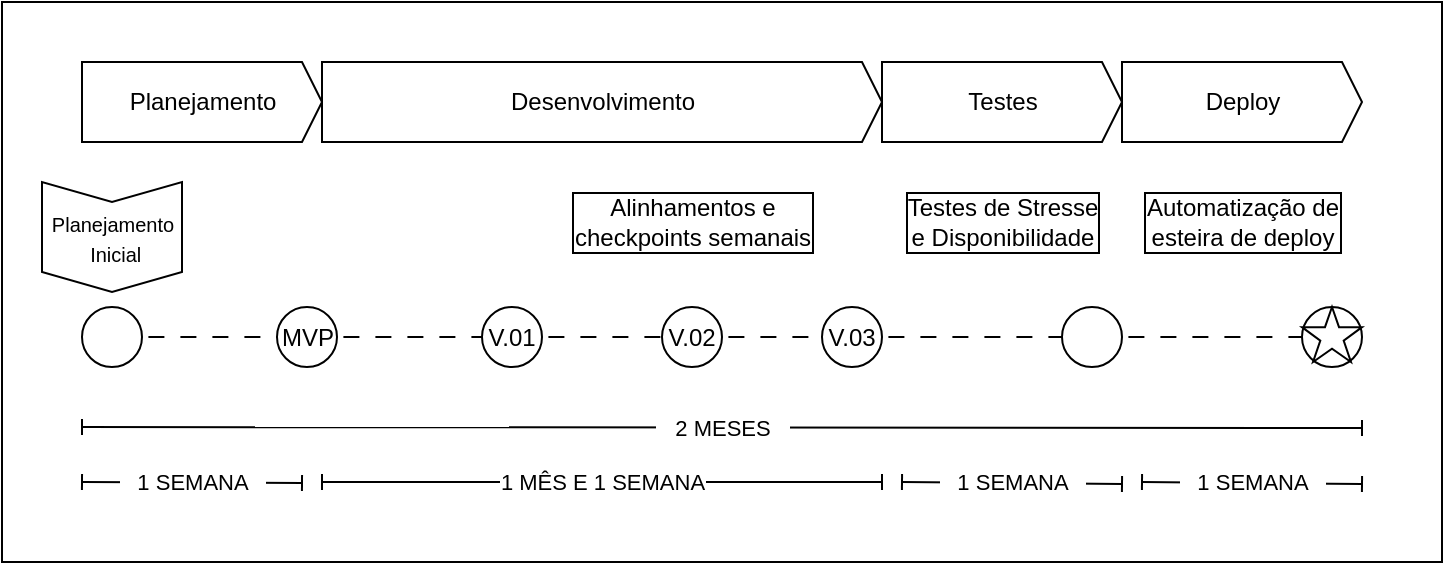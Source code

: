 <mxfile version="22.1.18" type="github">
  <diagram name="Page-1" id="jvHXsrBljIZh9Bcvvygx">
    <mxGraphModel dx="733" dy="390" grid="1" gridSize="10" guides="1" tooltips="1" connect="1" arrows="1" fold="1" page="1" pageScale="1" pageWidth="850" pageHeight="1100" math="0" shadow="0">
      <root>
        <mxCell id="0" />
        <mxCell id="1" parent="0" />
        <mxCell id="OGMLSJQyytf993Z_IZep-33" value="" style="rounded=0;whiteSpace=wrap;html=1;" vertex="1" parent="1">
          <mxGeometry x="40" y="50" width="720" height="280" as="geometry" />
        </mxCell>
        <mxCell id="OGMLSJQyytf993Z_IZep-26" value="" style="ellipse;whiteSpace=wrap;html=1;aspect=fixed;" vertex="1" parent="1">
          <mxGeometry x="690" y="202.5" width="30" height="30" as="geometry" />
        </mxCell>
        <mxCell id="OGMLSJQyytf993Z_IZep-3" value="Planejamento" style="html=1;shadow=0;dashed=0;align=center;verticalAlign=middle;shape=mxgraph.arrows2.arrow;dy=0;dx=10;notch=0;" vertex="1" parent="1">
          <mxGeometry x="80" y="80" width="120" height="40" as="geometry" />
        </mxCell>
        <mxCell id="OGMLSJQyytf993Z_IZep-4" value="Desenvolvimento" style="html=1;shadow=0;dashed=0;align=center;verticalAlign=middle;shape=mxgraph.arrows2.arrow;dy=0;dx=10;notch=0;" vertex="1" parent="1">
          <mxGeometry x="200" y="80" width="280" height="40" as="geometry" />
        </mxCell>
        <mxCell id="OGMLSJQyytf993Z_IZep-5" value="Testes" style="html=1;shadow=0;dashed=0;align=center;verticalAlign=middle;shape=mxgraph.arrows2.arrow;dy=0;dx=10;notch=0;" vertex="1" parent="1">
          <mxGeometry x="480" y="80" width="120" height="40" as="geometry" />
        </mxCell>
        <mxCell id="OGMLSJQyytf993Z_IZep-6" value="Deploy" style="html=1;shadow=0;dashed=0;align=center;verticalAlign=middle;shape=mxgraph.arrows2.arrow;dy=0;dx=10;notch=0;" vertex="1" parent="1">
          <mxGeometry x="600" y="80" width="120" height="40" as="geometry" />
        </mxCell>
        <mxCell id="OGMLSJQyytf993Z_IZep-7" value="" style="html=1;shadow=0;dashed=0;align=center;verticalAlign=middle;shape=mxgraph.arrows2.arrow;dy=0;dx=10;notch=10;rotation=90;whiteSpace=wrap;" vertex="1" parent="1">
          <mxGeometry x="67.5" y="132.5" width="55" height="70" as="geometry" />
        </mxCell>
        <mxCell id="OGMLSJQyytf993Z_IZep-8" value="&lt;font style=&quot;font-size: 10px;&quot;&gt;Planejamento&lt;br&gt;&amp;nbsp;Inicial&lt;/font&gt;" style="text;html=1;align=center;verticalAlign=middle;resizable=0;points=[];autosize=1;strokeColor=none;fillColor=none;" vertex="1" parent="1">
          <mxGeometry x="55" y="147.5" width="80" height="40" as="geometry" />
        </mxCell>
        <mxCell id="OGMLSJQyytf993Z_IZep-11" style="edgeStyle=orthogonalEdgeStyle;rounded=0;orthogonalLoop=1;jettySize=auto;html=1;exitX=1;exitY=0.5;exitDx=0;exitDy=0;entryX=0;entryY=0.5;entryDx=0;entryDy=0;endArrow=none;endFill=0;flowAnimation=1;" edge="1" parent="1" source="OGMLSJQyytf993Z_IZep-9" target="OGMLSJQyytf993Z_IZep-10">
          <mxGeometry relative="1" as="geometry" />
        </mxCell>
        <mxCell id="OGMLSJQyytf993Z_IZep-9" value="" style="ellipse;whiteSpace=wrap;html=1;aspect=fixed;" vertex="1" parent="1">
          <mxGeometry x="80" y="202.5" width="30" height="30" as="geometry" />
        </mxCell>
        <mxCell id="OGMLSJQyytf993Z_IZep-15" style="edgeStyle=orthogonalEdgeStyle;rounded=0;orthogonalLoop=1;jettySize=auto;html=1;exitX=1;exitY=0.5;exitDx=0;exitDy=0;endArrow=none;endFill=0;flowAnimation=1;" edge="1" parent="1" source="OGMLSJQyytf993Z_IZep-10" target="OGMLSJQyytf993Z_IZep-12">
          <mxGeometry relative="1" as="geometry" />
        </mxCell>
        <mxCell id="OGMLSJQyytf993Z_IZep-10" value="MVP" style="ellipse;whiteSpace=wrap;html=1;aspect=fixed;" vertex="1" parent="1">
          <mxGeometry x="177.5" y="202.5" width="30" height="30" as="geometry" />
        </mxCell>
        <mxCell id="OGMLSJQyytf993Z_IZep-16" style="edgeStyle=orthogonalEdgeStyle;rounded=0;orthogonalLoop=1;jettySize=auto;html=1;exitX=1;exitY=0.5;exitDx=0;exitDy=0;entryX=0;entryY=0.5;entryDx=0;entryDy=0;endArrow=none;endFill=0;flowAnimation=1;" edge="1" parent="1" source="OGMLSJQyytf993Z_IZep-12" target="OGMLSJQyytf993Z_IZep-13">
          <mxGeometry relative="1" as="geometry" />
        </mxCell>
        <mxCell id="OGMLSJQyytf993Z_IZep-12" value="V.01" style="ellipse;whiteSpace=wrap;html=1;aspect=fixed;" vertex="1" parent="1">
          <mxGeometry x="280" y="202.5" width="30" height="30" as="geometry" />
        </mxCell>
        <mxCell id="OGMLSJQyytf993Z_IZep-17" style="edgeStyle=orthogonalEdgeStyle;rounded=0;orthogonalLoop=1;jettySize=auto;html=1;exitX=1;exitY=0.5;exitDx=0;exitDy=0;entryX=0;entryY=0.5;entryDx=0;entryDy=0;endArrow=none;endFill=0;flowAnimation=1;" edge="1" parent="1" source="OGMLSJQyytf993Z_IZep-13" target="OGMLSJQyytf993Z_IZep-14">
          <mxGeometry relative="1" as="geometry" />
        </mxCell>
        <mxCell id="OGMLSJQyytf993Z_IZep-13" value="V.02" style="ellipse;whiteSpace=wrap;html=1;aspect=fixed;" vertex="1" parent="1">
          <mxGeometry x="370" y="202.5" width="30" height="30" as="geometry" />
        </mxCell>
        <mxCell id="OGMLSJQyytf993Z_IZep-22" style="edgeStyle=orthogonalEdgeStyle;rounded=0;orthogonalLoop=1;jettySize=auto;html=1;exitX=1;exitY=0.5;exitDx=0;exitDy=0;entryX=0;entryY=0.5;entryDx=0;entryDy=0;endArrow=none;endFill=0;flowAnimation=1;" edge="1" parent="1" source="OGMLSJQyytf993Z_IZep-14" target="OGMLSJQyytf993Z_IZep-21">
          <mxGeometry relative="1" as="geometry" />
        </mxCell>
        <mxCell id="OGMLSJQyytf993Z_IZep-14" value="V.03" style="ellipse;whiteSpace=wrap;html=1;aspect=fixed;" vertex="1" parent="1">
          <mxGeometry x="450" y="202.5" width="30" height="30" as="geometry" />
        </mxCell>
        <mxCell id="OGMLSJQyytf993Z_IZep-18" value="Alinhamentos e &lt;br&gt;checkpoints semanais" style="text;html=1;align=center;verticalAlign=middle;resizable=0;points=[];autosize=1;strokeColor=none;fillColor=none;labelBorderColor=default;" vertex="1" parent="1">
          <mxGeometry x="315" y="140" width="140" height="40" as="geometry" />
        </mxCell>
        <mxCell id="OGMLSJQyytf993Z_IZep-27" style="edgeStyle=orthogonalEdgeStyle;rounded=0;orthogonalLoop=1;jettySize=auto;html=1;exitX=1;exitY=0.5;exitDx=0;exitDy=0;entryX=0;entryY=0.5;entryDx=0;entryDy=0;endArrow=none;endFill=0;flowAnimation=1;" edge="1" parent="1" source="OGMLSJQyytf993Z_IZep-21" target="OGMLSJQyytf993Z_IZep-26">
          <mxGeometry relative="1" as="geometry">
            <mxPoint x="600" y="230" as="targetPoint" />
          </mxGeometry>
        </mxCell>
        <mxCell id="OGMLSJQyytf993Z_IZep-21" value="" style="ellipse;whiteSpace=wrap;html=1;aspect=fixed;" vertex="1" parent="1">
          <mxGeometry x="570" y="202.5" width="30" height="30" as="geometry" />
        </mxCell>
        <mxCell id="OGMLSJQyytf993Z_IZep-24" value="" style="verticalLabelPosition=bottom;verticalAlign=top;html=1;shape=mxgraph.basic.star" vertex="1" parent="1">
          <mxGeometry x="690" y="202.5" width="30" height="27.5" as="geometry" />
        </mxCell>
        <mxCell id="OGMLSJQyytf993Z_IZep-28" value="&amp;nbsp; &amp;nbsp;2 MESES&amp;nbsp; &amp;nbsp;" style="endArrow=baseDash;startArrow=baseDash;html=1;rounded=0;startFill=0;endFill=0;" edge="1" parent="1">
          <mxGeometry width="50" height="50" relative="1" as="geometry">
            <mxPoint x="80" y="262.5" as="sourcePoint" />
            <mxPoint x="720" y="263" as="targetPoint" />
            <mxPoint as="offset" />
          </mxGeometry>
        </mxCell>
        <mxCell id="OGMLSJQyytf993Z_IZep-29" value="&amp;nbsp; &amp;nbsp;1 SEMANA&amp;nbsp; &amp;nbsp;" style="endArrow=baseDash;startArrow=baseDash;html=1;rounded=0;startFill=0;endFill=0;" edge="1" parent="1">
          <mxGeometry width="50" height="50" relative="1" as="geometry">
            <mxPoint x="80" y="290" as="sourcePoint" />
            <mxPoint x="190" y="290.5" as="targetPoint" />
          </mxGeometry>
        </mxCell>
        <mxCell id="OGMLSJQyytf993Z_IZep-30" value="1 MÊS E 1 SEMANA" style="endArrow=baseDash;startArrow=baseDash;html=1;rounded=0;startFill=0;endFill=0;" edge="1" parent="1">
          <mxGeometry width="50" height="50" relative="1" as="geometry">
            <mxPoint x="200" y="290" as="sourcePoint" />
            <mxPoint x="480" y="290" as="targetPoint" />
          </mxGeometry>
        </mxCell>
        <mxCell id="OGMLSJQyytf993Z_IZep-31" value="&amp;nbsp; &amp;nbsp;1 SEMANA&amp;nbsp; &amp;nbsp;" style="endArrow=baseDash;startArrow=baseDash;html=1;rounded=0;startFill=0;endFill=0;" edge="1" parent="1">
          <mxGeometry width="50" height="50" relative="1" as="geometry">
            <mxPoint x="490" y="290" as="sourcePoint" />
            <mxPoint x="600" y="291" as="targetPoint" />
          </mxGeometry>
        </mxCell>
        <mxCell id="OGMLSJQyytf993Z_IZep-32" value="&amp;nbsp; &amp;nbsp;1 SEMANA&amp;nbsp; &amp;nbsp;" style="endArrow=baseDash;startArrow=baseDash;html=1;rounded=0;startFill=0;endFill=0;" edge="1" parent="1">
          <mxGeometry width="50" height="50" relative="1" as="geometry">
            <mxPoint x="610" y="290" as="sourcePoint" />
            <mxPoint x="720" y="291" as="targetPoint" />
          </mxGeometry>
        </mxCell>
        <mxCell id="OGMLSJQyytf993Z_IZep-35" value="Testes de Stresse &lt;br&gt;e Disponibilidade" style="text;html=1;align=center;verticalAlign=middle;resizable=0;points=[];autosize=1;strokeColor=none;fillColor=none;labelBorderColor=default;" vertex="1" parent="1">
          <mxGeometry x="480" y="140" width="120" height="40" as="geometry" />
        </mxCell>
        <mxCell id="OGMLSJQyytf993Z_IZep-36" value="Automatização de &lt;br&gt;esteira de deploy" style="text;html=1;align=center;verticalAlign=middle;resizable=0;points=[];autosize=1;strokeColor=none;fillColor=none;labelBorderColor=default;" vertex="1" parent="1">
          <mxGeometry x="600" y="140" width="120" height="40" as="geometry" />
        </mxCell>
      </root>
    </mxGraphModel>
  </diagram>
</mxfile>
